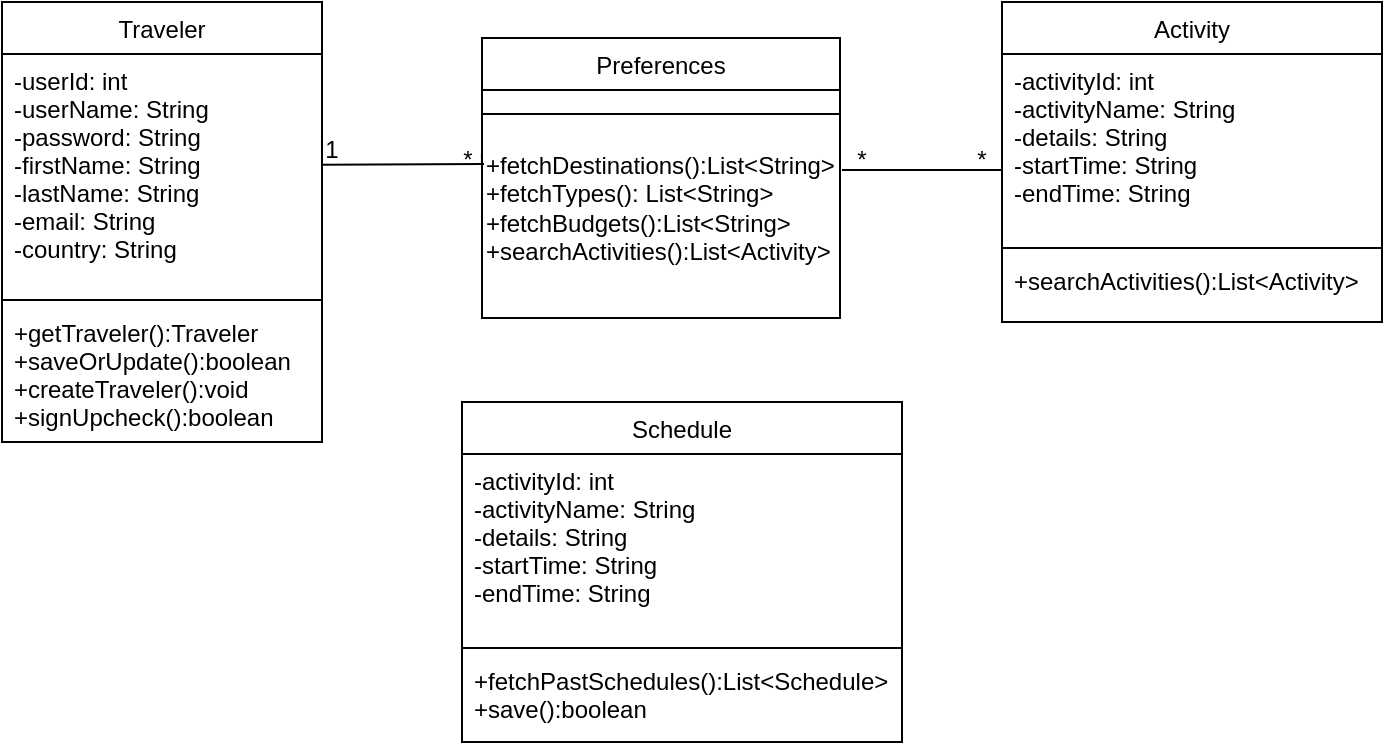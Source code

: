 <mxfile version="22.0.3" type="device">
  <diagram id="C5RBs43oDa-KdzZeNtuy" name="Page-1">
    <mxGraphModel dx="662" dy="426" grid="1" gridSize="10" guides="1" tooltips="1" connect="1" arrows="1" fold="1" page="1" pageScale="1" pageWidth="827" pageHeight="1169" math="0" shadow="0">
      <root>
        <mxCell id="WIyWlLk6GJQsqaUBKTNV-0" />
        <mxCell id="WIyWlLk6GJQsqaUBKTNV-1" parent="WIyWlLk6GJQsqaUBKTNV-0" />
        <mxCell id="zkfFHV4jXpPFQw0GAbJ--0" value="Traveler" style="swimlane;fontStyle=0;align=center;verticalAlign=top;childLayout=stackLayout;horizontal=1;startSize=26;horizontalStack=0;resizeParent=1;resizeLast=0;collapsible=1;marginBottom=0;rounded=0;shadow=0;strokeWidth=1;" parent="WIyWlLk6GJQsqaUBKTNV-1" vertex="1">
          <mxGeometry x="99" y="30" width="160" height="220" as="geometry">
            <mxRectangle x="220" y="120" width="160" height="26" as="alternateBounds" />
          </mxGeometry>
        </mxCell>
        <mxCell id="zkfFHV4jXpPFQw0GAbJ--1" value="-userId: int&#xa;-userName: String&#xa;-password: String&#xa;-firstName: String&#xa;-lastName: String&#xa;-email: String&#xa;-country: String&#xa;" style="text;align=left;verticalAlign=top;spacingLeft=4;spacingRight=4;overflow=hidden;rotatable=0;points=[[0,0.5],[1,0.5]];portConstraint=eastwest;" parent="zkfFHV4jXpPFQw0GAbJ--0" vertex="1">
          <mxGeometry y="26" width="160" height="120" as="geometry" />
        </mxCell>
        <mxCell id="zkfFHV4jXpPFQw0GAbJ--4" value="" style="line;html=1;strokeWidth=1;align=left;verticalAlign=middle;spacingTop=-1;spacingLeft=3;spacingRight=3;rotatable=0;labelPosition=right;points=[];portConstraint=eastwest;" parent="zkfFHV4jXpPFQw0GAbJ--0" vertex="1">
          <mxGeometry y="146" width="160" height="6" as="geometry" />
        </mxCell>
        <mxCell id="zkfFHV4jXpPFQw0GAbJ--5" value="+getTraveler():Traveler&#xa;+saveOrUpdate():boolean&#xa;+createTraveler():void&#xa;+signUpcheck():boolean&#xa;&#xa;&#xa; " style="text;align=left;verticalAlign=top;spacingLeft=4;spacingRight=4;overflow=hidden;rotatable=0;points=[[0,0.5],[1,0.5]];portConstraint=eastwest;fontColor=#000000;" parent="zkfFHV4jXpPFQw0GAbJ--0" vertex="1">
          <mxGeometry y="152" width="160" height="68" as="geometry" />
        </mxCell>
        <mxCell id="6QLQ3uW720AcvR_tzlIk-1" value="Preferences" style="swimlane;fontStyle=0;align=center;verticalAlign=top;childLayout=stackLayout;horizontal=1;startSize=26;horizontalStack=0;resizeParent=1;resizeLast=0;collapsible=1;marginBottom=0;rounded=0;shadow=0;strokeWidth=1;" parent="WIyWlLk6GJQsqaUBKTNV-1" vertex="1">
          <mxGeometry x="339" y="48" width="179" height="140" as="geometry">
            <mxRectangle x="550" y="140" width="160" height="26" as="alternateBounds" />
          </mxGeometry>
        </mxCell>
        <mxCell id="6QLQ3uW720AcvR_tzlIk-2" value="" style="line;html=1;strokeWidth=1;align=left;verticalAlign=middle;spacingTop=-1;spacingLeft=3;spacingRight=3;rotatable=0;labelPosition=right;points=[];portConstraint=eastwest;" parent="6QLQ3uW720AcvR_tzlIk-1" vertex="1">
          <mxGeometry y="26" width="179" height="24" as="geometry" />
        </mxCell>
        <mxCell id="zXE7DQCdoMgi_iKqW7go-1" value="&lt;div&gt;+fetchDestinations():List&amp;lt;String&amp;gt;&lt;/div&gt;&lt;div&gt;+fetchTypes(): List&amp;lt;String&amp;gt;&lt;span style=&quot;background-color: initial;&quot;&gt;&lt;br&gt;&lt;/span&gt;&lt;/div&gt;&lt;div&gt;&lt;span style=&quot;background-color: initial;&quot;&gt;+fetchBudgets():List&amp;lt;String&amp;gt;&lt;/span&gt;&lt;/div&gt;&lt;div&gt;+searchActivities():List&amp;lt;Activity&amp;gt;&lt;/div&gt;&lt;div&gt;&lt;span style=&quot;background-color: initial;&quot;&gt;&amp;nbsp;&lt;/span&gt;&lt;br&gt;&lt;/div&gt;&lt;div&gt;&lt;br&gt;&lt;/div&gt;" style="text;whiteSpace=wrap;html=1;" parent="6QLQ3uW720AcvR_tzlIk-1" vertex="1">
          <mxGeometry y="50" width="179" height="80" as="geometry" />
        </mxCell>
        <mxCell id="6QLQ3uW720AcvR_tzlIk-14" value="" style="endArrow=none;html=1;rounded=0;exitX=0.997;exitY=0.207;exitDx=0;exitDy=0;exitPerimeter=0;entryX=0;entryY=0.75;entryDx=0;entryDy=0;" parent="WIyWlLk6GJQsqaUBKTNV-1" edge="1">
          <mxGeometry width="50" height="50" relative="1" as="geometry">
            <mxPoint x="338.94" y="106.07" as="sourcePoint" />
            <mxPoint x="339" y="112" as="targetPoint" />
          </mxGeometry>
        </mxCell>
        <mxCell id="6QLQ3uW720AcvR_tzlIk-22" value="1" style="text;html=1;strokeColor=none;fillColor=none;align=center;verticalAlign=middle;whiteSpace=wrap;rounded=0;" parent="WIyWlLk6GJQsqaUBKTNV-1" vertex="1">
          <mxGeometry x="259" y="99" width="10" height="10" as="geometry" />
        </mxCell>
        <mxCell id="NLHQeGFv5M9r62Dl8d4k-0" value="Activity" style="swimlane;fontStyle=0;align=center;verticalAlign=top;childLayout=stackLayout;horizontal=1;startSize=26;horizontalStack=0;resizeParent=1;resizeLast=0;collapsible=1;marginBottom=0;rounded=0;shadow=0;strokeWidth=1;" parent="WIyWlLk6GJQsqaUBKTNV-1" vertex="1">
          <mxGeometry x="599" y="30" width="190" height="160" as="geometry">
            <mxRectangle x="220" y="120" width="160" height="26" as="alternateBounds" />
          </mxGeometry>
        </mxCell>
        <mxCell id="NLHQeGFv5M9r62Dl8d4k-1" value="-activityId: int&#xa;-activityName: String&#xa;-details: String&#xa;-startTime: String&#xa;-endTime: String&#xa;&#xa;" style="text;align=left;verticalAlign=top;spacingLeft=4;spacingRight=4;overflow=hidden;rotatable=0;points=[[0,0.5],[1,0.5]];portConstraint=eastwest;" parent="NLHQeGFv5M9r62Dl8d4k-0" vertex="1">
          <mxGeometry y="26" width="190" height="94" as="geometry" />
        </mxCell>
        <mxCell id="NLHQeGFv5M9r62Dl8d4k-2" value="" style="line;html=1;strokeWidth=1;align=left;verticalAlign=middle;spacingTop=-1;spacingLeft=3;spacingRight=3;rotatable=0;labelPosition=right;points=[];portConstraint=eastwest;" parent="NLHQeGFv5M9r62Dl8d4k-0" vertex="1">
          <mxGeometry y="120" width="190" height="6" as="geometry" />
        </mxCell>
        <mxCell id="-IbQH_iGW6TtNt1lRf_a-1" value="+searchActivities():List&lt;Activity&gt;&#xa;" style="text;align=left;verticalAlign=top;spacingLeft=4;spacingRight=4;overflow=hidden;rotatable=0;points=[[0,0.5],[1,0.5]];portConstraint=eastwest;" vertex="1" parent="NLHQeGFv5M9r62Dl8d4k-0">
          <mxGeometry y="126" width="190" height="24" as="geometry" />
        </mxCell>
        <mxCell id="NLHQeGFv5M9r62Dl8d4k-4" value="" style="endArrow=none;html=1;rounded=0;exitX=1;exitY=0.75;exitDx=0;exitDy=0;entryX=1;entryY=1;entryDx=0;entryDy=0;" parent="WIyWlLk6GJQsqaUBKTNV-1" target="NLHQeGFv5M9r62Dl8d4k-6" edge="1">
          <mxGeometry width="50" height="50" relative="1" as="geometry">
            <mxPoint x="519" y="114" as="sourcePoint" />
            <mxPoint x="599.48" y="114.62" as="targetPoint" />
          </mxGeometry>
        </mxCell>
        <mxCell id="NLHQeGFv5M9r62Dl8d4k-5" value="*" style="text;html=1;strokeColor=none;fillColor=none;align=center;verticalAlign=middle;whiteSpace=wrap;rounded=0;" parent="WIyWlLk6GJQsqaUBKTNV-1" vertex="1">
          <mxGeometry x="519" y="103.5" width="20" height="10" as="geometry" />
        </mxCell>
        <mxCell id="NLHQeGFv5M9r62Dl8d4k-6" value="*" style="text;html=1;strokeColor=none;fillColor=none;align=center;verticalAlign=middle;whiteSpace=wrap;rounded=0;" parent="WIyWlLk6GJQsqaUBKTNV-1" vertex="1">
          <mxGeometry x="579" y="104" width="20" height="10" as="geometry" />
        </mxCell>
        <mxCell id="-IbQH_iGW6TtNt1lRf_a-3" value="" style="endArrow=none;html=1;rounded=0;exitX=0.997;exitY=0.207;exitDx=0;exitDy=0;exitPerimeter=0;" edge="1" parent="WIyWlLk6GJQsqaUBKTNV-1">
          <mxGeometry width="50" height="50" relative="1" as="geometry">
            <mxPoint x="258.52" y="111.382" as="sourcePoint" />
            <mxPoint x="340" y="111" as="targetPoint" />
          </mxGeometry>
        </mxCell>
        <mxCell id="-IbQH_iGW6TtNt1lRf_a-4" value="*" style="text;html=1;strokeColor=none;fillColor=none;align=center;verticalAlign=middle;whiteSpace=wrap;rounded=0;" vertex="1" parent="WIyWlLk6GJQsqaUBKTNV-1">
          <mxGeometry x="317" y="103.5" width="30" height="11" as="geometry" />
        </mxCell>
        <mxCell id="-IbQH_iGW6TtNt1lRf_a-13" value="Schedule" style="swimlane;fontStyle=0;align=center;verticalAlign=top;childLayout=stackLayout;horizontal=1;startSize=26;horizontalStack=0;resizeParent=1;resizeLast=0;collapsible=1;marginBottom=0;rounded=0;shadow=0;strokeWidth=1;" vertex="1" parent="WIyWlLk6GJQsqaUBKTNV-1">
          <mxGeometry x="329" y="230" width="220" height="170" as="geometry">
            <mxRectangle x="220" y="120" width="160" height="26" as="alternateBounds" />
          </mxGeometry>
        </mxCell>
        <mxCell id="-IbQH_iGW6TtNt1lRf_a-14" value="-activityId: int&#xa;-activityName: String&#xa;-details: String&#xa;-startTime: String&#xa;-endTime: String&#xa;&#xa;" style="text;align=left;verticalAlign=top;spacingLeft=4;spacingRight=4;overflow=hidden;rotatable=0;points=[[0,0.5],[1,0.5]];portConstraint=eastwest;" vertex="1" parent="-IbQH_iGW6TtNt1lRf_a-13">
          <mxGeometry y="26" width="220" height="94" as="geometry" />
        </mxCell>
        <mxCell id="-IbQH_iGW6TtNt1lRf_a-15" value="" style="line;html=1;strokeWidth=1;align=left;verticalAlign=middle;spacingTop=-1;spacingLeft=3;spacingRight=3;rotatable=0;labelPosition=right;points=[];portConstraint=eastwest;" vertex="1" parent="-IbQH_iGW6TtNt1lRf_a-13">
          <mxGeometry y="120" width="220" height="6" as="geometry" />
        </mxCell>
        <mxCell id="-IbQH_iGW6TtNt1lRf_a-16" value="+fetchPastSchedules():List&lt;Schedule&gt;&#xa;+save():boolean " style="text;align=left;verticalAlign=top;spacingLeft=4;spacingRight=4;overflow=hidden;rotatable=0;points=[[0,0.5],[1,0.5]];portConstraint=eastwest;" vertex="1" parent="-IbQH_iGW6TtNt1lRf_a-13">
          <mxGeometry y="126" width="220" height="44" as="geometry" />
        </mxCell>
      </root>
    </mxGraphModel>
  </diagram>
</mxfile>

